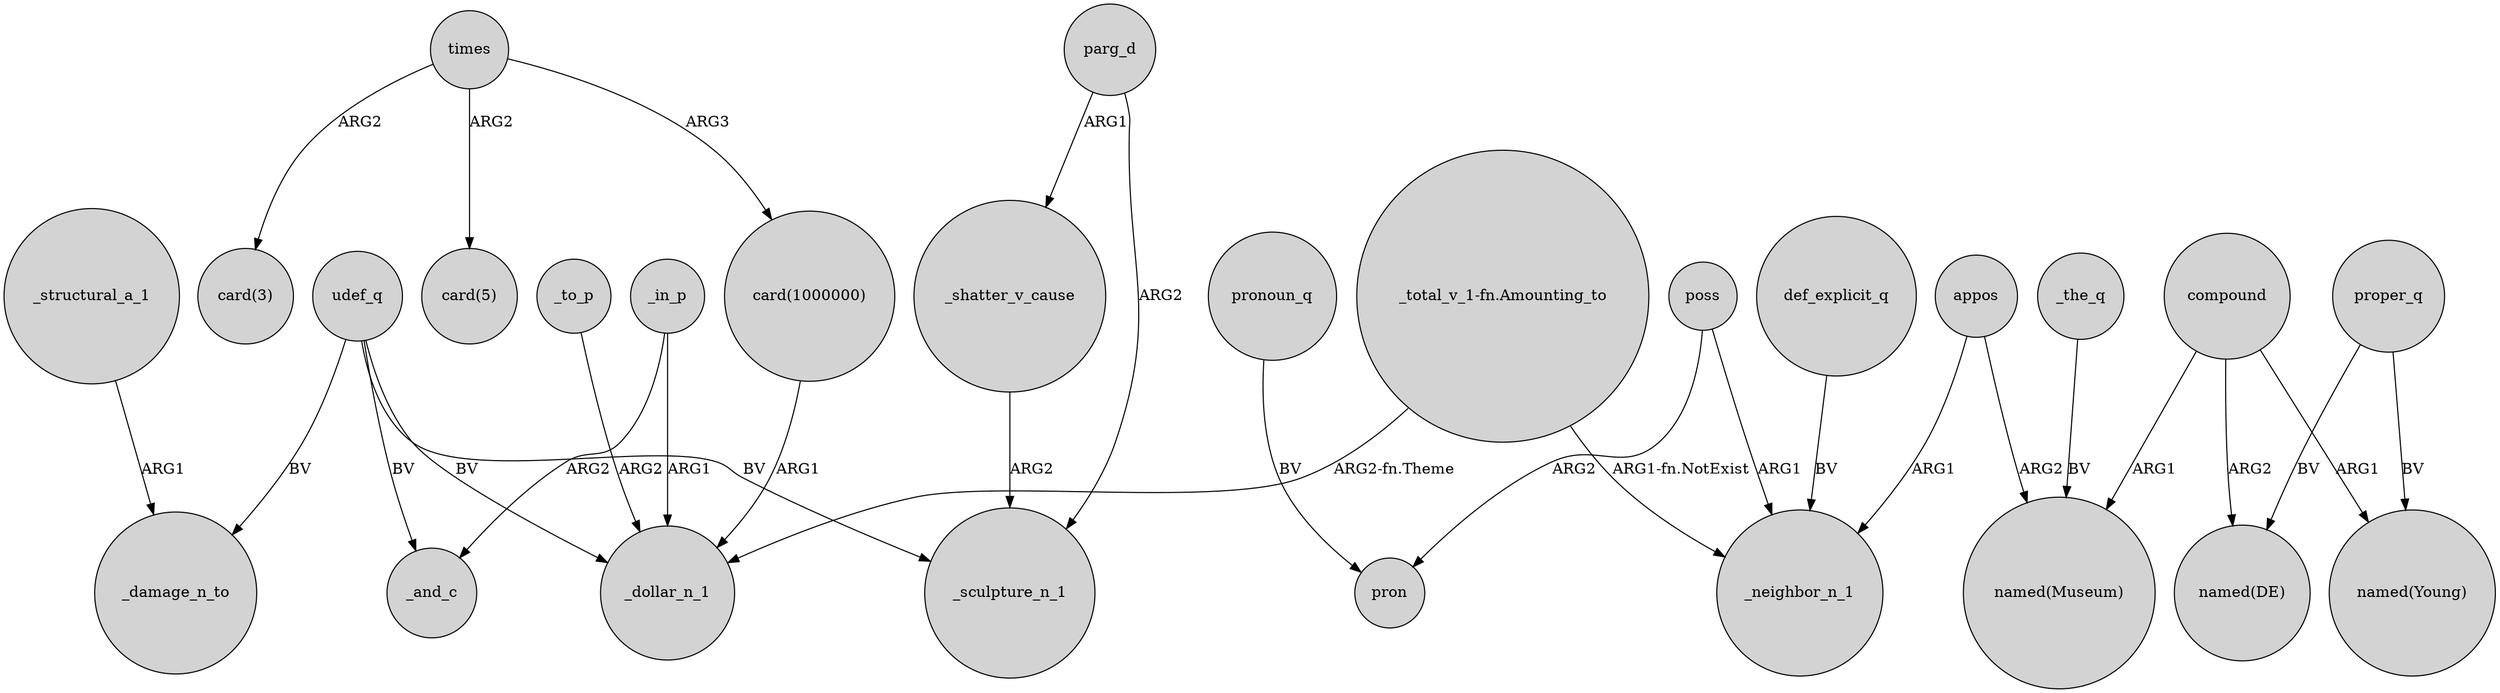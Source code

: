 digraph {
	node [shape=circle style=filled]
	times -> "card(5)" [label=ARG2]
	"card(1000000)" -> _dollar_n_1 [label=ARG1]
	_to_p -> _dollar_n_1 [label=ARG2]
	poss -> pron [label=ARG2]
	appos -> "named(Museum)" [label=ARG2]
	_shatter_v_cause -> _sculpture_n_1 [label=ARG2]
	udef_q -> _sculpture_n_1 [label=BV]
	poss -> _neighbor_n_1 [label=ARG1]
	compound -> "named(Young)" [label=ARG1]
	compound -> "named(DE)" [label=ARG2]
	pronoun_q -> pron [label=BV]
	parg_d -> _sculpture_n_1 [label=ARG2]
	def_explicit_q -> _neighbor_n_1 [label=BV]
	proper_q -> "named(DE)" [label=BV]
	times -> "card(1000000)" [label=ARG3]
	udef_q -> _damage_n_to [label=BV]
	appos -> _neighbor_n_1 [label=ARG1]
	"_total_v_1-fn.Amounting_to" -> _neighbor_n_1 [label="ARG1-fn.NotExist"]
	compound -> "named(Museum)" [label=ARG1]
	times -> "card(3)" [label=ARG2]
	_in_p -> _dollar_n_1 [label=ARG1]
	proper_q -> "named(Young)" [label=BV]
	_structural_a_1 -> _damage_n_to [label=ARG1]
	udef_q -> _and_c [label=BV]
	"_total_v_1-fn.Amounting_to" -> _dollar_n_1 [label="ARG2-fn.Theme"]
	_in_p -> _and_c [label=ARG2]
	parg_d -> _shatter_v_cause [label=ARG1]
	udef_q -> _dollar_n_1 [label=BV]
	_the_q -> "named(Museum)" [label=BV]
}
